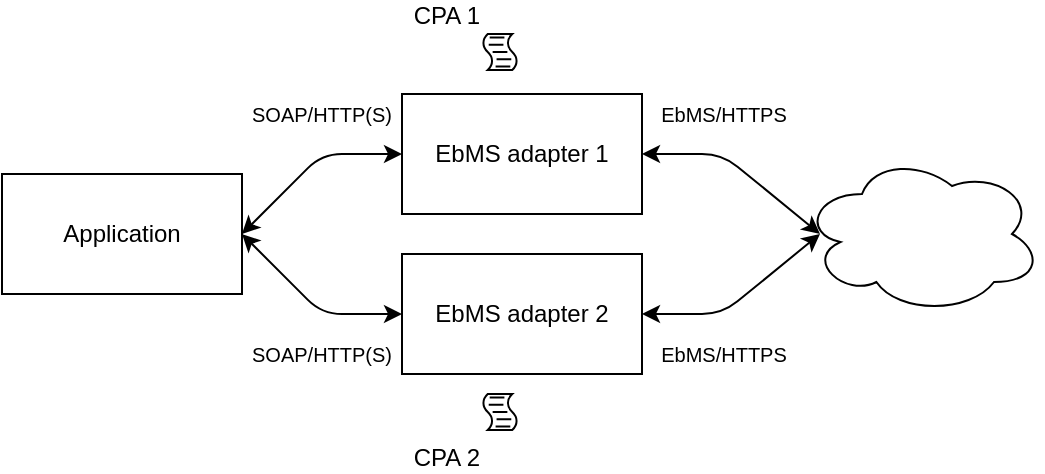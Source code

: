 <mxfile version="13.7.3" type="device"><diagram id="a6iQtjaXIqg0IrFmKAQb" name="Page-1"><mxGraphModel dx="1952" dy="976" grid="1" gridSize="10" guides="1" tooltips="1" connect="1" arrows="1" fold="1" page="1" pageScale="1" pageWidth="850" pageHeight="1100" math="0" shadow="0"><root><mxCell id="0"/><mxCell id="1" parent="0"/><mxCell id="NDS0De5LWpgUasbStw3w-1" value="" style="ellipse;shape=cloud;whiteSpace=wrap;html=1;" parent="1" vertex="1"><mxGeometry x="360" y="160" width="120" height="80" as="geometry"/></mxCell><mxCell id="NDS0De5LWpgUasbStw3w-2" value="EbMS adapter 1" style="rounded=0;whiteSpace=wrap;html=1;" parent="1" vertex="1"><mxGeometry x="160" y="130" width="120" height="60" as="geometry"/></mxCell><mxCell id="NDS0De5LWpgUasbStw3w-4" value="Application" style="rounded=0;whiteSpace=wrap;html=1;" parent="1" vertex="1"><mxGeometry x="-40" y="170" width="120" height="60" as="geometry"/></mxCell><mxCell id="NDS0De5LWpgUasbStw3w-6" value="" style="endArrow=classic;startArrow=classic;html=1;exitX=1;exitY=0.5;exitDx=0;exitDy=0;entryX=0.075;entryY=0.5;entryDx=0;entryDy=0;entryPerimeter=0;" parent="1" source="NDS0De5LWpgUasbStw3w-2" target="NDS0De5LWpgUasbStw3w-1" edge="1"><mxGeometry width="50" height="50" relative="1" as="geometry"><mxPoint x="400" y="310" as="sourcePoint"/><mxPoint x="350" y="190" as="targetPoint"/><Array as="points"><mxPoint x="320" y="160"/></Array></mxGeometry></mxCell><mxCell id="NDS0De5LWpgUasbStw3w-9" value="" style="endArrow=classic;startArrow=classic;html=1;entryX=0;entryY=0.5;entryDx=0;entryDy=0;exitX=1;exitY=0.5;exitDx=0;exitDy=0;" parent="1" source="NDS0De5LWpgUasbStw3w-4" target="NDS0De5LWpgUasbStw3w-2" edge="1"><mxGeometry width="50" height="50" relative="1" as="geometry"><mxPoint x="400" y="310" as="sourcePoint"/><mxPoint x="450" y="260" as="targetPoint"/><Array as="points"><mxPoint x="120" y="160"/></Array></mxGeometry></mxCell><mxCell id="NDS0De5LWpgUasbStw3w-10" value="EbMS/HTTPS" style="text;html=1;strokeColor=none;fillColor=none;align=center;verticalAlign=middle;whiteSpace=wrap;rounded=0;fontSize=10;" parent="1" vertex="1"><mxGeometry x="301" y="130" width="40" height="20" as="geometry"/></mxCell><mxCell id="NDS0De5LWpgUasbStw3w-12" value="SOAP/HTTP(S)" style="text;html=1;strokeColor=none;fillColor=none;align=center;verticalAlign=middle;whiteSpace=wrap;rounded=0;fontSize=10;" parent="1" vertex="1"><mxGeometry x="100" y="130" width="40" height="20" as="geometry"/></mxCell><mxCell id="ubMlBAAbpDit_Wm-CB-L-1" value="EbMS adapter 2" style="rounded=0;whiteSpace=wrap;html=1;" parent="1" vertex="1"><mxGeometry x="160" y="210" width="120" height="60" as="geometry"/></mxCell><mxCell id="ubMlBAAbpDit_Wm-CB-L-2" value="" style="endArrow=classic;startArrow=classic;html=1;exitX=1;exitY=0.5;exitDx=0;exitDy=0;entryX=0;entryY=0.5;entryDx=0;entryDy=0;" parent="1" source="NDS0De5LWpgUasbStw3w-4" target="ubMlBAAbpDit_Wm-CB-L-1" edge="1"><mxGeometry width="50" height="50" relative="1" as="geometry"><mxPoint x="330" y="520" as="sourcePoint"/><mxPoint x="380" y="470" as="targetPoint"/><Array as="points"><mxPoint x="120" y="240"/></Array></mxGeometry></mxCell><mxCell id="ubMlBAAbpDit_Wm-CB-L-3" value="" style="endArrow=classic;startArrow=classic;html=1;" parent="1" source="ubMlBAAbpDit_Wm-CB-L-1" edge="1"><mxGeometry width="50" height="50" relative="1" as="geometry"><mxPoint x="283" y="240" as="sourcePoint"/><mxPoint x="369" y="200" as="targetPoint"/><Array as="points"><mxPoint x="320" y="240"/></Array></mxGeometry></mxCell><mxCell id="ubMlBAAbpDit_Wm-CB-L-4" value="CPA 1" style="shape=mxgraph.bpmn.script_task;html=1;outlineConnect=0;labelPosition=left;verticalLabelPosition=top;align=right;verticalAlign=bottom;" parent="1" vertex="1"><mxGeometry x="200" y="100" width="18" height="18" as="geometry"/></mxCell><mxCell id="ubMlBAAbpDit_Wm-CB-L-5" value="CPA 2" style="shape=mxgraph.bpmn.script_task;html=1;outlineConnect=0;labelPosition=left;verticalLabelPosition=bottom;align=right;verticalAlign=top;" parent="1" vertex="1"><mxGeometry x="200" y="280" width="18" height="18" as="geometry"/></mxCell><mxCell id="mnXnuWhAYy3qhk9Vdm4I-1" value="EbMS/HTTPS" style="text;html=1;strokeColor=none;fillColor=none;align=center;verticalAlign=middle;whiteSpace=wrap;rounded=0;fontSize=10;" vertex="1" parent="1"><mxGeometry x="301" y="250" width="40" height="20" as="geometry"/></mxCell><mxCell id="mnXnuWhAYy3qhk9Vdm4I-2" value="SOAP/HTTP(S)" style="text;html=1;strokeColor=none;fillColor=none;align=center;verticalAlign=middle;whiteSpace=wrap;rounded=0;fontSize=10;" vertex="1" parent="1"><mxGeometry x="100" y="250" width="40" height="20" as="geometry"/></mxCell></root></mxGraphModel></diagram></mxfile>